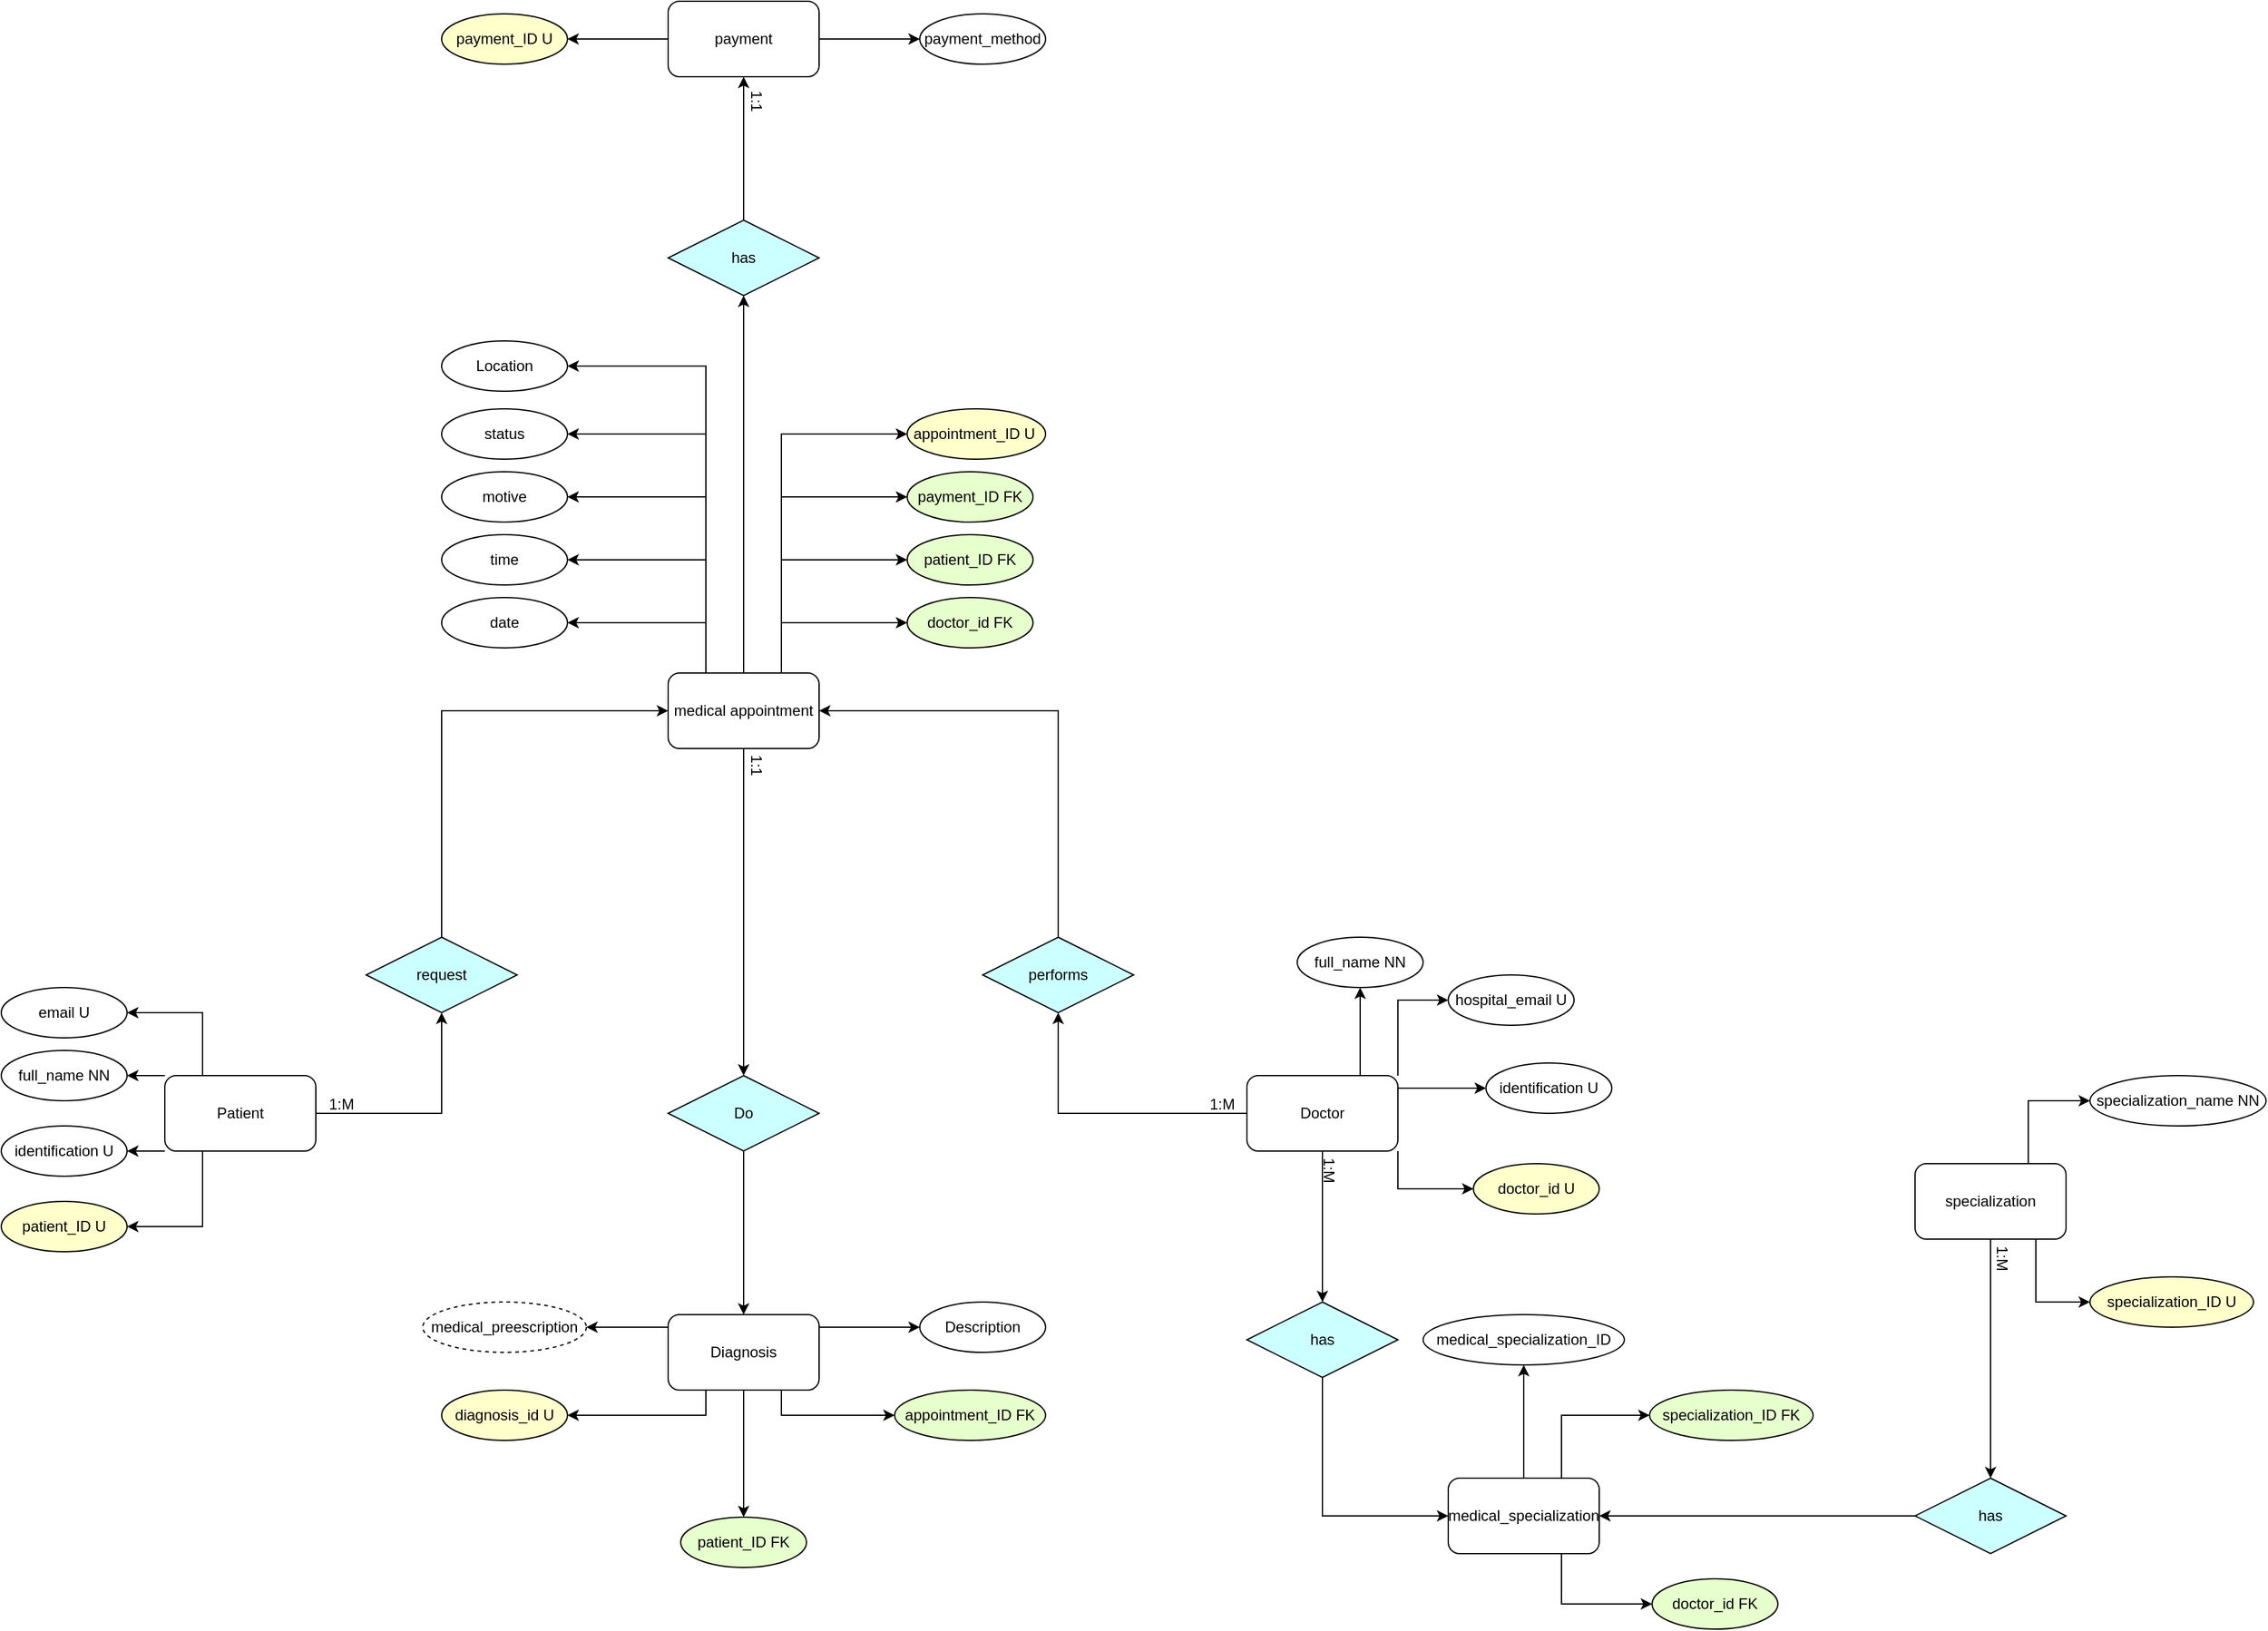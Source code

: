 <mxfile version="28.0.7">
  <diagram name="Página-1" id="RdQaBqNO-Oypc5IPzana">
    <mxGraphModel dx="2259" dy="2004" grid="1" gridSize="10" guides="1" tooltips="1" connect="1" arrows="1" fold="1" page="1" pageScale="1" pageWidth="827" pageHeight="1169" math="0" shadow="0">
      <root>
        <mxCell id="0" />
        <mxCell id="1" parent="0" />
        <mxCell id="q-rnGLmyeja2o5tItEZ2-8" style="edgeStyle=orthogonalEdgeStyle;rounded=0;orthogonalLoop=1;jettySize=auto;html=1;exitX=0.25;exitY=0;exitDx=0;exitDy=0;entryX=1;entryY=0.5;entryDx=0;entryDy=0;" parent="1" source="q-rnGLmyeja2o5tItEZ2-2" target="q-rnGLmyeja2o5tItEZ2-3" edge="1">
          <mxGeometry relative="1" as="geometry" />
        </mxCell>
        <mxCell id="q-rnGLmyeja2o5tItEZ2-9" style="edgeStyle=orthogonalEdgeStyle;rounded=0;orthogonalLoop=1;jettySize=auto;html=1;exitX=0;exitY=0;exitDx=0;exitDy=0;entryX=1;entryY=0.5;entryDx=0;entryDy=0;" parent="1" source="q-rnGLmyeja2o5tItEZ2-2" target="q-rnGLmyeja2o5tItEZ2-5" edge="1">
          <mxGeometry relative="1" as="geometry">
            <Array as="points">
              <mxPoint x="-60" y="234" />
              <mxPoint x="-60" y="234" />
            </Array>
          </mxGeometry>
        </mxCell>
        <mxCell id="q-rnGLmyeja2o5tItEZ2-10" style="edgeStyle=orthogonalEdgeStyle;rounded=0;orthogonalLoop=1;jettySize=auto;html=1;exitX=0;exitY=1;exitDx=0;exitDy=0;entryX=1;entryY=0.5;entryDx=0;entryDy=0;" parent="1" source="q-rnGLmyeja2o5tItEZ2-2" target="q-rnGLmyeja2o5tItEZ2-6" edge="1">
          <mxGeometry relative="1" as="geometry">
            <Array as="points">
              <mxPoint x="-60" y="294" />
              <mxPoint x="-60" y="294" />
            </Array>
          </mxGeometry>
        </mxCell>
        <mxCell id="q-rnGLmyeja2o5tItEZ2-11" style="edgeStyle=orthogonalEdgeStyle;rounded=0;orthogonalLoop=1;jettySize=auto;html=1;exitX=0.25;exitY=1;exitDx=0;exitDy=0;entryX=1;entryY=0.5;entryDx=0;entryDy=0;" parent="1" source="q-rnGLmyeja2o5tItEZ2-2" target="q-rnGLmyeja2o5tItEZ2-7" edge="1">
          <mxGeometry relative="1" as="geometry" />
        </mxCell>
        <mxCell id="q-rnGLmyeja2o5tItEZ2-48" style="edgeStyle=orthogonalEdgeStyle;rounded=0;orthogonalLoop=1;jettySize=auto;html=1;exitX=1;exitY=0.5;exitDx=0;exitDy=0;entryX=0.5;entryY=1;entryDx=0;entryDy=0;" parent="1" source="q-rnGLmyeja2o5tItEZ2-2" target="q-rnGLmyeja2o5tItEZ2-47" edge="1">
          <mxGeometry relative="1" as="geometry" />
        </mxCell>
        <mxCell id="q-rnGLmyeja2o5tItEZ2-2" value="Patient" style="rounded=1;whiteSpace=wrap;html=1;" parent="1" vertex="1">
          <mxGeometry x="-60" y="234" width="120" height="60" as="geometry" />
        </mxCell>
        <mxCell id="q-rnGLmyeja2o5tItEZ2-3" value="email U" style="ellipse;whiteSpace=wrap;html=1;" parent="1" vertex="1">
          <mxGeometry x="-190" y="164" width="100" height="40" as="geometry" />
        </mxCell>
        <mxCell id="q-rnGLmyeja2o5tItEZ2-5" value="full_name NN" style="ellipse;whiteSpace=wrap;html=1;" parent="1" vertex="1">
          <mxGeometry x="-190" y="214" width="100" height="40" as="geometry" />
        </mxCell>
        <mxCell id="q-rnGLmyeja2o5tItEZ2-6" value="identification U" style="ellipse;whiteSpace=wrap;html=1;" parent="1" vertex="1">
          <mxGeometry x="-190" y="274" width="100" height="40" as="geometry" />
        </mxCell>
        <mxCell id="q-rnGLmyeja2o5tItEZ2-7" value="patient_ID U" style="ellipse;whiteSpace=wrap;html=1;fillColor=#FFFFCC;" parent="1" vertex="1">
          <mxGeometry x="-190" y="334" width="100" height="40" as="geometry" />
        </mxCell>
        <mxCell id="q-rnGLmyeja2o5tItEZ2-23" style="edgeStyle=orthogonalEdgeStyle;rounded=0;orthogonalLoop=1;jettySize=auto;html=1;exitX=0.75;exitY=0;exitDx=0;exitDy=0;entryX=0.5;entryY=1;entryDx=0;entryDy=0;" parent="1" source="q-rnGLmyeja2o5tItEZ2-12" target="q-rnGLmyeja2o5tItEZ2-13" edge="1">
          <mxGeometry relative="1" as="geometry" />
        </mxCell>
        <mxCell id="q-rnGLmyeja2o5tItEZ2-24" style="edgeStyle=orthogonalEdgeStyle;rounded=0;orthogonalLoop=1;jettySize=auto;html=1;exitX=1;exitY=0;exitDx=0;exitDy=0;entryX=0;entryY=0.5;entryDx=0;entryDy=0;" parent="1" source="q-rnGLmyeja2o5tItEZ2-12" target="q-rnGLmyeja2o5tItEZ2-14" edge="1">
          <mxGeometry relative="1" as="geometry" />
        </mxCell>
        <mxCell id="q-rnGLmyeja2o5tItEZ2-25" style="edgeStyle=orthogonalEdgeStyle;rounded=0;orthogonalLoop=1;jettySize=auto;html=1;exitX=1;exitY=0.25;exitDx=0;exitDy=0;entryX=0;entryY=0.5;entryDx=0;entryDy=0;" parent="1" source="q-rnGLmyeja2o5tItEZ2-12" target="q-rnGLmyeja2o5tItEZ2-21" edge="1">
          <mxGeometry relative="1" as="geometry">
            <Array as="points">
              <mxPoint x="920" y="244" />
            </Array>
          </mxGeometry>
        </mxCell>
        <mxCell id="q-rnGLmyeja2o5tItEZ2-26" style="edgeStyle=orthogonalEdgeStyle;rounded=0;orthogonalLoop=1;jettySize=auto;html=1;exitX=1;exitY=1;exitDx=0;exitDy=0;entryX=0;entryY=0.5;entryDx=0;entryDy=0;" parent="1" source="q-rnGLmyeja2o5tItEZ2-12" target="q-rnGLmyeja2o5tItEZ2-22" edge="1">
          <mxGeometry relative="1" as="geometry" />
        </mxCell>
        <mxCell id="q-rnGLmyeja2o5tItEZ2-40" style="edgeStyle=orthogonalEdgeStyle;rounded=0;orthogonalLoop=1;jettySize=auto;html=1;exitX=0.5;exitY=1;exitDx=0;exitDy=0;entryX=0.5;entryY=0;entryDx=0;entryDy=0;" parent="1" source="q-rnGLmyeja2o5tItEZ2-12" target="q-rnGLmyeja2o5tItEZ2-39" edge="1">
          <mxGeometry relative="1" as="geometry" />
        </mxCell>
        <mxCell id="q-rnGLmyeja2o5tItEZ2-51" style="edgeStyle=orthogonalEdgeStyle;rounded=0;orthogonalLoop=1;jettySize=auto;html=1;exitX=0;exitY=0.5;exitDx=0;exitDy=0;entryX=0.5;entryY=1;entryDx=0;entryDy=0;" parent="1" source="q-rnGLmyeja2o5tItEZ2-12" target="q-rnGLmyeja2o5tItEZ2-50" edge="1">
          <mxGeometry relative="1" as="geometry" />
        </mxCell>
        <mxCell id="q-rnGLmyeja2o5tItEZ2-12" value="Doctor" style="rounded=1;whiteSpace=wrap;html=1;" parent="1" vertex="1">
          <mxGeometry x="800" y="234" width="120" height="60" as="geometry" />
        </mxCell>
        <mxCell id="q-rnGLmyeja2o5tItEZ2-13" value="full_name NN" style="ellipse;whiteSpace=wrap;html=1;" parent="1" vertex="1">
          <mxGeometry x="840" y="124" width="100" height="40" as="geometry" />
        </mxCell>
        <mxCell id="q-rnGLmyeja2o5tItEZ2-14" value="hospital_email U" style="ellipse;whiteSpace=wrap;html=1;" parent="1" vertex="1">
          <mxGeometry x="960" y="154" width="100" height="40" as="geometry" />
        </mxCell>
        <mxCell id="q-rnGLmyeja2o5tItEZ2-31" style="edgeStyle=orthogonalEdgeStyle;rounded=0;orthogonalLoop=1;jettySize=auto;html=1;exitX=0.75;exitY=1;exitDx=0;exitDy=0;entryX=0;entryY=0.5;entryDx=0;entryDy=0;" parent="1" source="q-rnGLmyeja2o5tItEZ2-18" target="q-rnGLmyeja2o5tItEZ2-29" edge="1">
          <mxGeometry relative="1" as="geometry">
            <Array as="points">
              <mxPoint x="1427" y="414" />
            </Array>
          </mxGeometry>
        </mxCell>
        <mxCell id="q-rnGLmyeja2o5tItEZ2-32" style="edgeStyle=orthogonalEdgeStyle;rounded=0;orthogonalLoop=1;jettySize=auto;html=1;exitX=0.75;exitY=0;exitDx=0;exitDy=0;entryX=0;entryY=0.5;entryDx=0;entryDy=0;" parent="1" source="q-rnGLmyeja2o5tItEZ2-18" target="q-rnGLmyeja2o5tItEZ2-27" edge="1">
          <mxGeometry relative="1" as="geometry" />
        </mxCell>
        <mxCell id="q-rnGLmyeja2o5tItEZ2-43" style="edgeStyle=orthogonalEdgeStyle;rounded=0;orthogonalLoop=1;jettySize=auto;html=1;exitX=0.5;exitY=1;exitDx=0;exitDy=0;entryX=0.5;entryY=0;entryDx=0;entryDy=0;" parent="1" source="q-rnGLmyeja2o5tItEZ2-18" target="q-rnGLmyeja2o5tItEZ2-42" edge="1">
          <mxGeometry relative="1" as="geometry" />
        </mxCell>
        <mxCell id="q-rnGLmyeja2o5tItEZ2-18" value="specialization" style="rounded=1;whiteSpace=wrap;html=1;" parent="1" vertex="1">
          <mxGeometry x="1331" y="304" width="120" height="60" as="geometry" />
        </mxCell>
        <mxCell id="q-rnGLmyeja2o5tItEZ2-36" style="edgeStyle=orthogonalEdgeStyle;rounded=0;orthogonalLoop=1;jettySize=auto;html=1;exitX=0.75;exitY=0;exitDx=0;exitDy=0;entryX=0;entryY=0.5;entryDx=0;entryDy=0;" parent="1" source="q-rnGLmyeja2o5tItEZ2-19" target="q-rnGLmyeja2o5tItEZ2-34" edge="1">
          <mxGeometry relative="1" as="geometry" />
        </mxCell>
        <mxCell id="q-rnGLmyeja2o5tItEZ2-37" style="edgeStyle=orthogonalEdgeStyle;rounded=0;orthogonalLoop=1;jettySize=auto;html=1;exitX=0.75;exitY=1;exitDx=0;exitDy=0;entryX=0;entryY=0.5;entryDx=0;entryDy=0;" parent="1" source="q-rnGLmyeja2o5tItEZ2-19" target="q-rnGLmyeja2o5tItEZ2-35" edge="1">
          <mxGeometry relative="1" as="geometry" />
        </mxCell>
        <mxCell id="qLbgEmhp8VJmsYGJ5A2T-7" style="edgeStyle=orthogonalEdgeStyle;rounded=0;orthogonalLoop=1;jettySize=auto;html=1;exitX=0.5;exitY=0;exitDx=0;exitDy=0;entryX=0.5;entryY=1;entryDx=0;entryDy=0;" edge="1" parent="1" source="q-rnGLmyeja2o5tItEZ2-19" target="qLbgEmhp8VJmsYGJ5A2T-9">
          <mxGeometry relative="1" as="geometry">
            <mxPoint x="1020" y="470" as="targetPoint" />
            <Array as="points">
              <mxPoint x="1020" y="464" />
            </Array>
          </mxGeometry>
        </mxCell>
        <mxCell id="q-rnGLmyeja2o5tItEZ2-19" value="medical_specialization" style="rounded=1;whiteSpace=wrap;html=1;" parent="1" vertex="1">
          <mxGeometry x="960" y="554" width="120" height="60" as="geometry" />
        </mxCell>
        <mxCell id="q-rnGLmyeja2o5tItEZ2-21" value="identification U" style="ellipse;whiteSpace=wrap;html=1;" parent="1" vertex="1">
          <mxGeometry x="990" y="224" width="100" height="40" as="geometry" />
        </mxCell>
        <mxCell id="q-rnGLmyeja2o5tItEZ2-22" value="doctor_id U" style="ellipse;whiteSpace=wrap;html=1;fillColor=#FFFFCC;" parent="1" vertex="1">
          <mxGeometry x="980" y="304" width="100" height="40" as="geometry" />
        </mxCell>
        <mxCell id="q-rnGLmyeja2o5tItEZ2-27" value="specialization_name NN" style="ellipse;whiteSpace=wrap;html=1;" parent="1" vertex="1">
          <mxGeometry x="1470" y="234" width="140" height="40" as="geometry" />
        </mxCell>
        <mxCell id="q-rnGLmyeja2o5tItEZ2-29" value="specialization_ID U" style="ellipse;whiteSpace=wrap;html=1;fillColor=#FFFFCC;" parent="1" vertex="1">
          <mxGeometry x="1470" y="394" width="130" height="40" as="geometry" />
        </mxCell>
        <mxCell id="q-rnGLmyeja2o5tItEZ2-34" value="specialization_ID FK" style="ellipse;whiteSpace=wrap;html=1;fillColor=#E6FFCC;" parent="1" vertex="1">
          <mxGeometry x="1120" y="484" width="130" height="40" as="geometry" />
        </mxCell>
        <mxCell id="q-rnGLmyeja2o5tItEZ2-35" value="doctor_id FK" style="ellipse;whiteSpace=wrap;html=1;fillColor=#E6FFCC;" parent="1" vertex="1">
          <mxGeometry x="1122" y="634" width="100" height="40" as="geometry" />
        </mxCell>
        <mxCell id="q-rnGLmyeja2o5tItEZ2-38" style="edgeStyle=orthogonalEdgeStyle;rounded=0;orthogonalLoop=1;jettySize=auto;html=1;exitX=0.5;exitY=1;exitDx=0;exitDy=0;" parent="1" source="q-rnGLmyeja2o5tItEZ2-21" target="q-rnGLmyeja2o5tItEZ2-21" edge="1">
          <mxGeometry relative="1" as="geometry" />
        </mxCell>
        <mxCell id="q-rnGLmyeja2o5tItEZ2-41" style="edgeStyle=orthogonalEdgeStyle;rounded=0;orthogonalLoop=1;jettySize=auto;html=1;exitX=0.5;exitY=1;exitDx=0;exitDy=0;entryX=0;entryY=0.5;entryDx=0;entryDy=0;" parent="1" source="q-rnGLmyeja2o5tItEZ2-39" target="q-rnGLmyeja2o5tItEZ2-19" edge="1">
          <mxGeometry relative="1" as="geometry" />
        </mxCell>
        <mxCell id="q-rnGLmyeja2o5tItEZ2-39" value="has" style="shape=rhombus;perimeter=rhombusPerimeter;whiteSpace=wrap;html=1;align=center;fillColor=#CCFFFF;" parent="1" vertex="1">
          <mxGeometry x="800" y="414" width="120" height="60" as="geometry" />
        </mxCell>
        <mxCell id="q-rnGLmyeja2o5tItEZ2-44" style="edgeStyle=orthogonalEdgeStyle;rounded=0;orthogonalLoop=1;jettySize=auto;html=1;exitX=0;exitY=0.5;exitDx=0;exitDy=0;entryX=1;entryY=0.5;entryDx=0;entryDy=0;" parent="1" source="q-rnGLmyeja2o5tItEZ2-42" target="q-rnGLmyeja2o5tItEZ2-19" edge="1">
          <mxGeometry relative="1" as="geometry" />
        </mxCell>
        <mxCell id="q-rnGLmyeja2o5tItEZ2-42" value="has" style="shape=rhombus;perimeter=rhombusPerimeter;whiteSpace=wrap;html=1;align=center;fillColor=#CCFFFF;" parent="1" vertex="1">
          <mxGeometry x="1331" y="554" width="120" height="60" as="geometry" />
        </mxCell>
        <mxCell id="q-rnGLmyeja2o5tItEZ2-54" style="edgeStyle=orthogonalEdgeStyle;rounded=0;orthogonalLoop=1;jettySize=auto;html=1;exitX=0.5;exitY=0;exitDx=0;exitDy=0;entryX=0;entryY=0.5;entryDx=0;entryDy=0;" parent="1" source="q-rnGLmyeja2o5tItEZ2-47" target="q-rnGLmyeja2o5tItEZ2-49" edge="1">
          <mxGeometry relative="1" as="geometry" />
        </mxCell>
        <mxCell id="q-rnGLmyeja2o5tItEZ2-47" value="request" style="shape=rhombus;perimeter=rhombusPerimeter;whiteSpace=wrap;html=1;align=center;fillColor=#CCFFFF;" parent="1" vertex="1">
          <mxGeometry x="100" y="124" width="120" height="60" as="geometry" />
        </mxCell>
        <mxCell id="q-rnGLmyeja2o5tItEZ2-62" style="edgeStyle=orthogonalEdgeStyle;rounded=0;orthogonalLoop=1;jettySize=auto;html=1;exitX=0.25;exitY=0;exitDx=0;exitDy=0;entryX=1;entryY=0.5;entryDx=0;entryDy=0;" parent="1" source="q-rnGLmyeja2o5tItEZ2-49" target="q-rnGLmyeja2o5tItEZ2-57" edge="1">
          <mxGeometry relative="1" as="geometry" />
        </mxCell>
        <mxCell id="q-rnGLmyeja2o5tItEZ2-63" style="edgeStyle=orthogonalEdgeStyle;rounded=0;orthogonalLoop=1;jettySize=auto;html=1;exitX=0.25;exitY=0;exitDx=0;exitDy=0;entryX=1;entryY=0.5;entryDx=0;entryDy=0;" parent="1" source="q-rnGLmyeja2o5tItEZ2-49" target="q-rnGLmyeja2o5tItEZ2-58" edge="1">
          <mxGeometry relative="1" as="geometry" />
        </mxCell>
        <mxCell id="q-rnGLmyeja2o5tItEZ2-64" style="edgeStyle=orthogonalEdgeStyle;rounded=0;orthogonalLoop=1;jettySize=auto;html=1;exitX=0.25;exitY=0;exitDx=0;exitDy=0;entryX=1;entryY=0.5;entryDx=0;entryDy=0;" parent="1" source="q-rnGLmyeja2o5tItEZ2-49" target="q-rnGLmyeja2o5tItEZ2-59" edge="1">
          <mxGeometry relative="1" as="geometry" />
        </mxCell>
        <mxCell id="q-rnGLmyeja2o5tItEZ2-65" style="edgeStyle=orthogonalEdgeStyle;rounded=0;orthogonalLoop=1;jettySize=auto;html=1;exitX=0.75;exitY=0;exitDx=0;exitDy=0;entryX=0;entryY=0.5;entryDx=0;entryDy=0;" parent="1" source="q-rnGLmyeja2o5tItEZ2-49" target="q-rnGLmyeja2o5tItEZ2-56" edge="1">
          <mxGeometry relative="1" as="geometry" />
        </mxCell>
        <mxCell id="q-rnGLmyeja2o5tItEZ2-66" style="edgeStyle=orthogonalEdgeStyle;rounded=0;orthogonalLoop=1;jettySize=auto;html=1;exitX=0.75;exitY=0;exitDx=0;exitDy=0;entryX=0;entryY=0.5;entryDx=0;entryDy=0;" parent="1" source="q-rnGLmyeja2o5tItEZ2-49" target="q-rnGLmyeja2o5tItEZ2-55" edge="1">
          <mxGeometry relative="1" as="geometry" />
        </mxCell>
        <mxCell id="q-rnGLmyeja2o5tItEZ2-68" style="edgeStyle=orthogonalEdgeStyle;rounded=0;orthogonalLoop=1;jettySize=auto;html=1;exitX=0.75;exitY=0;exitDx=0;exitDy=0;entryX=0;entryY=0.5;entryDx=0;entryDy=0;" parent="1" source="q-rnGLmyeja2o5tItEZ2-49" target="q-rnGLmyeja2o5tItEZ2-61" edge="1">
          <mxGeometry relative="1" as="geometry" />
        </mxCell>
        <mxCell id="q-rnGLmyeja2o5tItEZ2-69" style="edgeStyle=orthogonalEdgeStyle;rounded=0;orthogonalLoop=1;jettySize=auto;html=1;exitX=0.75;exitY=0;exitDx=0;exitDy=0;entryX=0;entryY=0.5;entryDx=0;entryDy=0;" parent="1" source="q-rnGLmyeja2o5tItEZ2-49" target="q-rnGLmyeja2o5tItEZ2-60" edge="1">
          <mxGeometry relative="1" as="geometry" />
        </mxCell>
        <mxCell id="q-rnGLmyeja2o5tItEZ2-71" style="edgeStyle=orthogonalEdgeStyle;rounded=0;orthogonalLoop=1;jettySize=auto;html=1;exitX=0.25;exitY=0;exitDx=0;exitDy=0;entryX=1;entryY=0.5;entryDx=0;entryDy=0;" parent="1" source="q-rnGLmyeja2o5tItEZ2-49" target="q-rnGLmyeja2o5tItEZ2-70" edge="1">
          <mxGeometry relative="1" as="geometry" />
        </mxCell>
        <mxCell id="q-rnGLmyeja2o5tItEZ2-82" style="edgeStyle=orthogonalEdgeStyle;rounded=0;orthogonalLoop=1;jettySize=auto;html=1;exitX=0.5;exitY=0;exitDx=0;exitDy=0;entryX=0.5;entryY=1;entryDx=0;entryDy=0;" parent="1" source="q-rnGLmyeja2o5tItEZ2-49" target="q-rnGLmyeja2o5tItEZ2-79" edge="1">
          <mxGeometry relative="1" as="geometry" />
        </mxCell>
        <mxCell id="q-rnGLmyeja2o5tItEZ2-84" style="edgeStyle=orthogonalEdgeStyle;rounded=0;orthogonalLoop=1;jettySize=auto;html=1;exitX=0.5;exitY=1;exitDx=0;exitDy=0;entryX=0.5;entryY=0;entryDx=0;entryDy=0;" parent="1" source="q-rnGLmyeja2o5tItEZ2-49" target="q-rnGLmyeja2o5tItEZ2-85" edge="1">
          <mxGeometry relative="1" as="geometry">
            <mxPoint x="400" y="224" as="targetPoint" />
          </mxGeometry>
        </mxCell>
        <mxCell id="qLbgEmhp8VJmsYGJ5A2T-10" style="edgeStyle=orthogonalEdgeStyle;rounded=0;orthogonalLoop=1;jettySize=auto;html=1;exitX=0.25;exitY=0;exitDx=0;exitDy=0;entryX=1;entryY=0.5;entryDx=0;entryDy=0;" edge="1" parent="1" source="q-rnGLmyeja2o5tItEZ2-49" target="qLbgEmhp8VJmsYGJ5A2T-11">
          <mxGeometry relative="1" as="geometry">
            <mxPoint x="270" y="-320" as="targetPoint" />
          </mxGeometry>
        </mxCell>
        <mxCell id="q-rnGLmyeja2o5tItEZ2-49" value="medical appointment" style="rounded=1;whiteSpace=wrap;html=1;" parent="1" vertex="1">
          <mxGeometry x="340" y="-86" width="120" height="60" as="geometry" />
        </mxCell>
        <mxCell id="q-rnGLmyeja2o5tItEZ2-53" style="edgeStyle=orthogonalEdgeStyle;rounded=0;orthogonalLoop=1;jettySize=auto;html=1;exitX=0.5;exitY=0;exitDx=0;exitDy=0;entryX=1;entryY=0.5;entryDx=0;entryDy=0;" parent="1" source="q-rnGLmyeja2o5tItEZ2-50" target="q-rnGLmyeja2o5tItEZ2-49" edge="1">
          <mxGeometry relative="1" as="geometry" />
        </mxCell>
        <mxCell id="q-rnGLmyeja2o5tItEZ2-50" value="performs" style="shape=rhombus;perimeter=rhombusPerimeter;whiteSpace=wrap;html=1;align=center;fillColor=#CCFFFF;" parent="1" vertex="1">
          <mxGeometry x="590" y="124" width="120" height="60" as="geometry" />
        </mxCell>
        <mxCell id="q-rnGLmyeja2o5tItEZ2-55" value="patient_ID FK" style="ellipse;whiteSpace=wrap;html=1;fillColor=#E6FFCC;" parent="1" vertex="1">
          <mxGeometry x="530" y="-196" width="100" height="40" as="geometry" />
        </mxCell>
        <mxCell id="q-rnGLmyeja2o5tItEZ2-56" value="doctor_id FK" style="ellipse;whiteSpace=wrap;html=1;fillColor=#E6FFCC;" parent="1" vertex="1">
          <mxGeometry x="530" y="-146" width="100" height="40" as="geometry" />
        </mxCell>
        <mxCell id="q-rnGLmyeja2o5tItEZ2-57" value="date" style="ellipse;whiteSpace=wrap;html=1;" parent="1" vertex="1">
          <mxGeometry x="160" y="-146" width="100" height="40" as="geometry" />
        </mxCell>
        <mxCell id="q-rnGLmyeja2o5tItEZ2-58" value="time" style="ellipse;whiteSpace=wrap;html=1;" parent="1" vertex="1">
          <mxGeometry x="160" y="-196" width="100" height="40" as="geometry" />
        </mxCell>
        <mxCell id="q-rnGLmyeja2o5tItEZ2-59" value="motive" style="ellipse;whiteSpace=wrap;html=1;" parent="1" vertex="1">
          <mxGeometry x="160" y="-246" width="100" height="40" as="geometry" />
        </mxCell>
        <mxCell id="q-rnGLmyeja2o5tItEZ2-60" value="appointment_ID U&amp;nbsp;" style="ellipse;whiteSpace=wrap;html=1;fillColor=#FFFFCC;" parent="1" vertex="1">
          <mxGeometry x="530" y="-296" width="110" height="40" as="geometry" />
        </mxCell>
        <mxCell id="q-rnGLmyeja2o5tItEZ2-61" value="payment_ID FK" style="ellipse;whiteSpace=wrap;html=1;fillColor=#E6FFCC;" parent="1" vertex="1">
          <mxGeometry x="530" y="-246" width="100" height="40" as="geometry" />
        </mxCell>
        <mxCell id="q-rnGLmyeja2o5tItEZ2-70" value="status" style="ellipse;whiteSpace=wrap;html=1;" parent="1" vertex="1">
          <mxGeometry x="160" y="-296" width="100" height="40" as="geometry" />
        </mxCell>
        <mxCell id="q-rnGLmyeja2o5tItEZ2-76" style="edgeStyle=orthogonalEdgeStyle;rounded=0;orthogonalLoop=1;jettySize=auto;html=1;exitX=0;exitY=0.5;exitDx=0;exitDy=0;entryX=1;entryY=0.5;entryDx=0;entryDy=0;" parent="1" source="q-rnGLmyeja2o5tItEZ2-72" target="q-rnGLmyeja2o5tItEZ2-73" edge="1">
          <mxGeometry relative="1" as="geometry" />
        </mxCell>
        <mxCell id="q-rnGLmyeja2o5tItEZ2-77" style="edgeStyle=orthogonalEdgeStyle;rounded=0;orthogonalLoop=1;jettySize=auto;html=1;exitX=1;exitY=0.5;exitDx=0;exitDy=0;entryX=0;entryY=0.5;entryDx=0;entryDy=0;" parent="1" source="q-rnGLmyeja2o5tItEZ2-72" target="q-rnGLmyeja2o5tItEZ2-74" edge="1">
          <mxGeometry relative="1" as="geometry" />
        </mxCell>
        <mxCell id="q-rnGLmyeja2o5tItEZ2-72" value="payment" style="rounded=1;whiteSpace=wrap;html=1;" parent="1" vertex="1">
          <mxGeometry x="340" y="-620" width="120" height="60" as="geometry" />
        </mxCell>
        <mxCell id="q-rnGLmyeja2o5tItEZ2-73" value="payment_ID U" style="ellipse;whiteSpace=wrap;html=1;fillColor=#FFFFCC;" parent="1" vertex="1">
          <mxGeometry x="160" y="-610" width="100" height="40" as="geometry" />
        </mxCell>
        <mxCell id="q-rnGLmyeja2o5tItEZ2-74" value="payment_method" style="ellipse;whiteSpace=wrap;html=1;" parent="1" vertex="1">
          <mxGeometry x="540" y="-610" width="100" height="40" as="geometry" />
        </mxCell>
        <mxCell id="q-rnGLmyeja2o5tItEZ2-83" style="edgeStyle=orthogonalEdgeStyle;rounded=0;orthogonalLoop=1;jettySize=auto;html=1;exitX=0.5;exitY=0;exitDx=0;exitDy=0;entryX=0.5;entryY=1;entryDx=0;entryDy=0;" parent="1" source="q-rnGLmyeja2o5tItEZ2-79" target="q-rnGLmyeja2o5tItEZ2-72" edge="1">
          <mxGeometry relative="1" as="geometry" />
        </mxCell>
        <mxCell id="q-rnGLmyeja2o5tItEZ2-79" value="has" style="shape=rhombus;perimeter=rhombusPerimeter;whiteSpace=wrap;html=1;align=center;fillColor=#CCFFFF;" parent="1" vertex="1">
          <mxGeometry x="340" y="-446" width="120" height="60" as="geometry" />
        </mxCell>
        <mxCell id="q-rnGLmyeja2o5tItEZ2-90" style="edgeStyle=orthogonalEdgeStyle;rounded=0;orthogonalLoop=1;jettySize=auto;html=1;exitX=0.5;exitY=1;exitDx=0;exitDy=0;entryX=0.5;entryY=0;entryDx=0;entryDy=0;" parent="1" source="q-rnGLmyeja2o5tItEZ2-85" target="q-rnGLmyeja2o5tItEZ2-89" edge="1">
          <mxGeometry relative="1" as="geometry" />
        </mxCell>
        <mxCell id="q-rnGLmyeja2o5tItEZ2-85" value="Do" style="shape=rhombus;perimeter=rhombusPerimeter;whiteSpace=wrap;html=1;align=center;fillColor=#CCFFFF;" parent="1" vertex="1">
          <mxGeometry x="340" y="234" width="120" height="60" as="geometry" />
        </mxCell>
        <mxCell id="q-rnGLmyeja2o5tItEZ2-94" style="edgeStyle=orthogonalEdgeStyle;rounded=0;orthogonalLoop=1;jettySize=auto;html=1;exitX=0;exitY=0.25;exitDx=0;exitDy=0;entryX=1;entryY=0.5;entryDx=0;entryDy=0;" parent="1" source="q-rnGLmyeja2o5tItEZ2-89" target="q-rnGLmyeja2o5tItEZ2-93" edge="1">
          <mxGeometry relative="1" as="geometry">
            <Array as="points">
              <mxPoint x="340" y="434" />
            </Array>
          </mxGeometry>
        </mxCell>
        <mxCell id="q-rnGLmyeja2o5tItEZ2-95" style="edgeStyle=orthogonalEdgeStyle;rounded=0;orthogonalLoop=1;jettySize=auto;html=1;exitX=1;exitY=0.25;exitDx=0;exitDy=0;entryX=0;entryY=0.5;entryDx=0;entryDy=0;" parent="1" source="q-rnGLmyeja2o5tItEZ2-89" target="q-rnGLmyeja2o5tItEZ2-92" edge="1">
          <mxGeometry relative="1" as="geometry">
            <Array as="points">
              <mxPoint x="460" y="434" />
            </Array>
          </mxGeometry>
        </mxCell>
        <mxCell id="q-rnGLmyeja2o5tItEZ2-105" style="edgeStyle=orthogonalEdgeStyle;rounded=0;orthogonalLoop=1;jettySize=auto;html=1;exitX=0.25;exitY=1;exitDx=0;exitDy=0;entryX=1;entryY=0.5;entryDx=0;entryDy=0;" parent="1" source="q-rnGLmyeja2o5tItEZ2-89" target="q-rnGLmyeja2o5tItEZ2-97" edge="1">
          <mxGeometry relative="1" as="geometry" />
        </mxCell>
        <mxCell id="q-rnGLmyeja2o5tItEZ2-107" style="edgeStyle=orthogonalEdgeStyle;rounded=0;orthogonalLoop=1;jettySize=auto;html=1;exitX=0.75;exitY=1;exitDx=0;exitDy=0;" parent="1" source="q-rnGLmyeja2o5tItEZ2-89" target="q-rnGLmyeja2o5tItEZ2-106" edge="1">
          <mxGeometry relative="1" as="geometry" />
        </mxCell>
        <mxCell id="qLbgEmhp8VJmsYGJ5A2T-16" style="edgeStyle=orthogonalEdgeStyle;rounded=0;orthogonalLoop=1;jettySize=auto;html=1;exitX=0.5;exitY=1;exitDx=0;exitDy=0;entryX=0.5;entryY=0;entryDx=0;entryDy=0;" edge="1" parent="1" source="q-rnGLmyeja2o5tItEZ2-89" target="qLbgEmhp8VJmsYGJ5A2T-14">
          <mxGeometry relative="1" as="geometry" />
        </mxCell>
        <mxCell id="q-rnGLmyeja2o5tItEZ2-89" value="Diagnosis" style="rounded=1;whiteSpace=wrap;html=1;" parent="1" vertex="1">
          <mxGeometry x="340" y="424" width="120" height="60" as="geometry" />
        </mxCell>
        <mxCell id="q-rnGLmyeja2o5tItEZ2-92" value="Description" style="ellipse;whiteSpace=wrap;html=1;" parent="1" vertex="1">
          <mxGeometry x="540" y="414" width="100" height="40" as="geometry" />
        </mxCell>
        <mxCell id="q-rnGLmyeja2o5tItEZ2-93" value="medical_preescription" style="ellipse;whiteSpace=wrap;html=1;align=center;dashed=1;" parent="1" vertex="1">
          <mxGeometry x="145" y="414" width="130" height="40" as="geometry" />
        </mxCell>
        <mxCell id="q-rnGLmyeja2o5tItEZ2-97" value="diagnosis_id U" style="ellipse;whiteSpace=wrap;html=1;fillColor=#FFFFCC;" parent="1" vertex="1">
          <mxGeometry x="160" y="484" width="100" height="40" as="geometry" />
        </mxCell>
        <mxCell id="q-rnGLmyeja2o5tItEZ2-99" value="1:M" style="text;html=1;align=center;verticalAlign=middle;resizable=0;points=[];autosize=1;strokeColor=none;fillColor=none;" parent="1" vertex="1">
          <mxGeometry x="60" y="242" width="40" height="30" as="geometry" />
        </mxCell>
        <mxCell id="q-rnGLmyeja2o5tItEZ2-100" value="1:1" style="text;html=1;align=center;verticalAlign=middle;resizable=0;points=[];autosize=1;strokeColor=none;fillColor=none;rotation=90;" parent="1" vertex="1">
          <mxGeometry x="390" y="-556" width="40" height="30" as="geometry" />
        </mxCell>
        <mxCell id="q-rnGLmyeja2o5tItEZ2-101" value="1:M" style="text;html=1;align=center;verticalAlign=middle;resizable=0;points=[];autosize=1;strokeColor=none;fillColor=none;" parent="1" vertex="1">
          <mxGeometry x="760" y="242" width="40" height="30" as="geometry" />
        </mxCell>
        <mxCell id="q-rnGLmyeja2o5tItEZ2-102" value="1:M" style="text;html=1;align=center;verticalAlign=middle;resizable=0;points=[];autosize=1;strokeColor=none;fillColor=none;rotation=90;" parent="1" vertex="1">
          <mxGeometry x="845" y="294" width="40" height="30" as="geometry" />
        </mxCell>
        <mxCell id="q-rnGLmyeja2o5tItEZ2-103" value="1:M" style="text;html=1;align=center;verticalAlign=middle;resizable=0;points=[];autosize=1;strokeColor=none;fillColor=none;rotation=90;" parent="1" vertex="1">
          <mxGeometry x="1380" y="364" width="40" height="30" as="geometry" />
        </mxCell>
        <mxCell id="q-rnGLmyeja2o5tItEZ2-104" value="1:1" style="text;html=1;align=center;verticalAlign=middle;resizable=0;points=[];autosize=1;strokeColor=none;fillColor=none;rotation=90;" parent="1" vertex="1">
          <mxGeometry x="390" y="-28" width="40" height="30" as="geometry" />
        </mxCell>
        <mxCell id="q-rnGLmyeja2o5tItEZ2-106" value="appointment_ID FK" style="ellipse;whiteSpace=wrap;html=1;fillColor=#E6FFCC;" parent="1" vertex="1">
          <mxGeometry x="520" y="484" width="120" height="40" as="geometry" />
        </mxCell>
        <mxCell id="qLbgEmhp8VJmsYGJ5A2T-9" value="medical_specialization_ID" style="ellipse;whiteSpace=wrap;html=1;" vertex="1" parent="1">
          <mxGeometry x="940" y="424" width="160" height="40" as="geometry" />
        </mxCell>
        <mxCell id="qLbgEmhp8VJmsYGJ5A2T-11" value="Location" style="ellipse;whiteSpace=wrap;html=1;" vertex="1" parent="1">
          <mxGeometry x="160" y="-350" width="100" height="40" as="geometry" />
        </mxCell>
        <mxCell id="qLbgEmhp8VJmsYGJ5A2T-14" value="patient_ID FK" style="ellipse;whiteSpace=wrap;html=1;fillColor=#E6FFCC;" vertex="1" parent="1">
          <mxGeometry x="350" y="585" width="100" height="40" as="geometry" />
        </mxCell>
      </root>
    </mxGraphModel>
  </diagram>
</mxfile>
